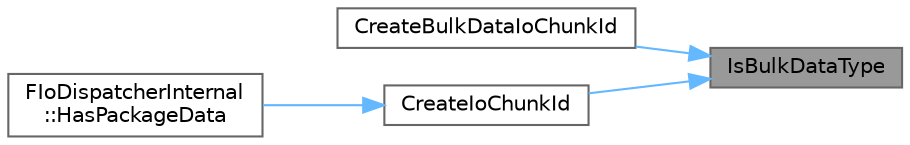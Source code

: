 digraph "IsBulkDataType"
{
 // INTERACTIVE_SVG=YES
 // LATEX_PDF_SIZE
  bgcolor="transparent";
  edge [fontname=Helvetica,fontsize=10,labelfontname=Helvetica,labelfontsize=10];
  node [fontname=Helvetica,fontsize=10,shape=box,height=0.2,width=0.4];
  rankdir="RL";
  Node1 [id="Node000001",label="IsBulkDataType",height=0.2,width=0.4,color="gray40", fillcolor="grey60", style="filled", fontcolor="black",tooltip=" "];
  Node1 -> Node2 [id="edge1_Node000001_Node000002",dir="back",color="steelblue1",style="solid",tooltip=" "];
  Node2 [id="Node000002",label="CreateBulkDataIoChunkId",height=0.2,width=0.4,color="grey40", fillcolor="white", style="filled",URL="$dc/d0d/IoChunkId_8h.html#a11ab2a3744442f4b834cc58cdedb9f4a",tooltip="Used to create a FIoChunkId that references a bulkdata chunk."];
  Node1 -> Node3 [id="edge2_Node000001_Node000003",dir="back",color="steelblue1",style="solid",tooltip=" "];
  Node3 [id="Node000003",label="CreateIoChunkId",height=0.2,width=0.4,color="grey40", fillcolor="white", style="filled",URL="$dc/d0d/IoChunkId_8h.html#a3378ff606f6a8b6e4243fb56876a5151",tooltip="Creates a chunk identifier (generic – prefer specialized versions where possible)."];
  Node3 -> Node4 [id="edge3_Node000003_Node000004",dir="back",color="steelblue1",style="solid",tooltip=" "];
  Node4 [id="Node000004",label="FIoDispatcherInternal\l::HasPackageData",height=0.2,width=0.4,color="grey40", fillcolor="white", style="filled",URL="$d8/dd7/classFIoDispatcherInternal.html#ab955d7b617a5c82358a453ed5695c249",tooltip=" "];
}
